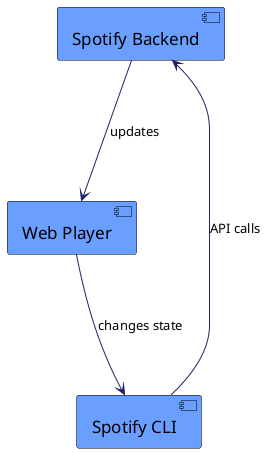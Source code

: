 @startuml

skinparam component {
    FontColor          black
    AttributeFontColor black
    FontSize           17
    AttributeFontSize  15
    AttributeFontname  Droid Sans Mono
    BackgroundColor    #6A9EFF
    BorderColor        black
    ArrowColor         #222266
}
skinparam componentStyle uml2

[Spotify Backend] ---> [Web Player] : updates
[Web Player] ---> [Spotify CLI] : changes state
[Spotify CLI] ---> [Spotify Backend] : API calls

@enduml